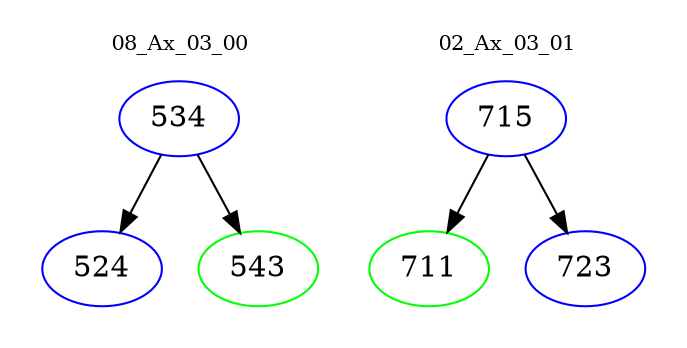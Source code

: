 digraph{
subgraph cluster_0 {
color = white
label = "08_Ax_03_00";
fontsize=10;
T0_534 [label="534", color="blue"]
T0_534 -> T0_524 [color="black"]
T0_524 [label="524", color="blue"]
T0_534 -> T0_543 [color="black"]
T0_543 [label="543", color="green"]
}
subgraph cluster_1 {
color = white
label = "02_Ax_03_01";
fontsize=10;
T1_715 [label="715", color="blue"]
T1_715 -> T1_711 [color="black"]
T1_711 [label="711", color="green"]
T1_715 -> T1_723 [color="black"]
T1_723 [label="723", color="blue"]
}
}
